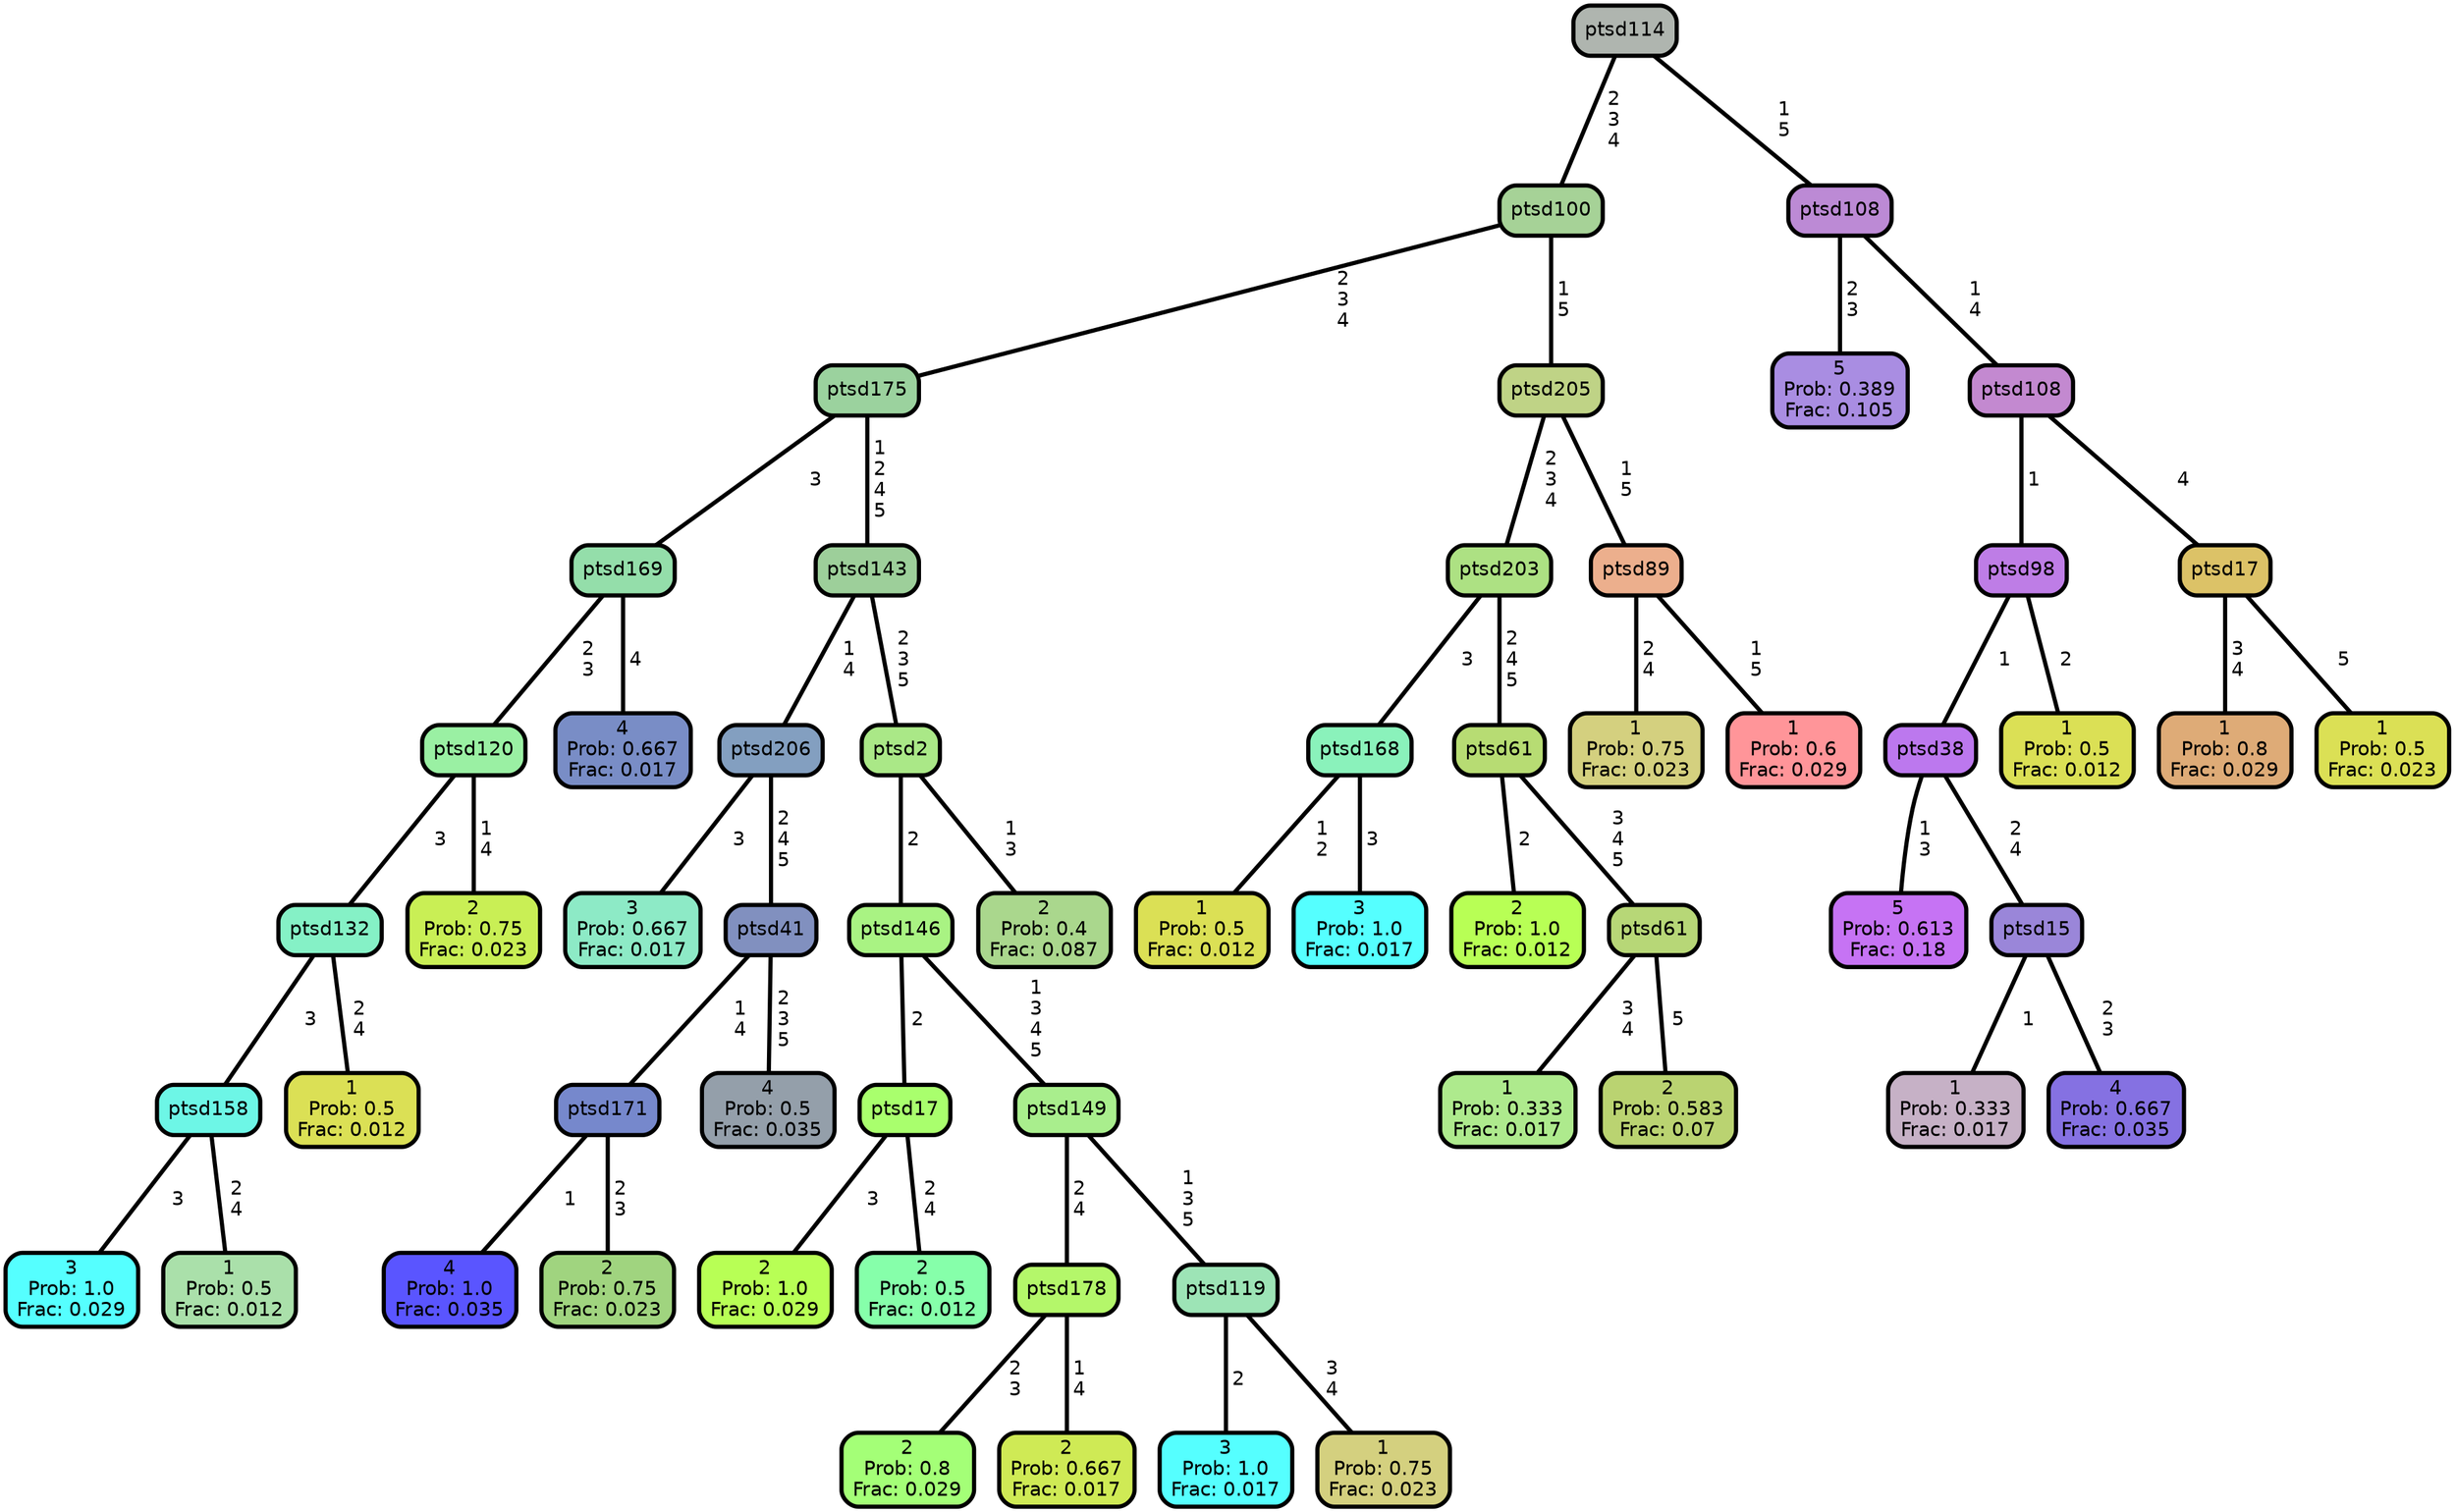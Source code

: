 graph Tree {
node [shape=box, style="filled, rounded",color="black",penwidth="3",fontcolor="black",                 fontname=helvetica] ;
graph [ranksep="0 equally", splines=straight,                 bgcolor=transparent, dpi=200] ;
edge [fontname=helvetica, color=black] ;
0 [label="3
Prob: 1.0
Frac: 0.029", fillcolor="#55ffff"] ;
1 [label="ptsd158", fillcolor="#6df6e6"] ;
2 [label="1
Prob: 0.5
Frac: 0.012", fillcolor="#aae0aa"] ;
3 [label="ptsd132", fillcolor="#85f1c6"] ;
4 [label="1
Prob: 0.5
Frac: 0.012", fillcolor="#dbe055"] ;
5 [label="ptsd120", fillcolor="#9af0a3"] ;
6 [label="2
Prob: 0.75
Frac: 0.023", fillcolor="#c9ef55"] ;
7 [label="ptsd169", fillcolor="#94deaa"] ;
8 [label="4
Prob: 0.667
Frac: 0.017", fillcolor="#798dc6"] ;
9 [label="ptsd175", fillcolor="#9bd29e"] ;
10 [label="3
Prob: 0.667
Frac: 0.017", fillcolor="#8deac6"] ;
11 [label="ptsd206", fillcolor="#839fc0"] ;
12 [label="4
Prob: 1.0
Frac: 0.035", fillcolor="#5a55ff"] ;
13 [label="ptsd171", fillcolor="#7688cc"] ;
14 [label="2
Prob: 0.75
Frac: 0.023", fillcolor="#a0d47f"] ;
15 [label="ptsd41", fillcolor="#8190bf"] ;
16 [label="4
Prob: 0.5
Frac: 0.035", fillcolor="#949faa"] ;
17 [label="ptsd143", fillcolor="#9dcf9a"] ;
18 [label="2
Prob: 1.0
Frac: 0.029", fillcolor="#b8ff55"] ;
19 [label="ptsd17", fillcolor="#a9ff6d"] ;
20 [label="2
Prob: 0.5
Frac: 0.012", fillcolor="#86ffaa"] ;
21 [label="ptsd146", fillcolor="#a9f383"] ;
22 [label="2
Prob: 0.8
Frac: 0.029", fillcolor="#a4ff77"] ;
23 [label="ptsd178", fillcolor="#b4f76a"] ;
24 [label="2
Prob: 0.667
Frac: 0.017", fillcolor="#cfea55"] ;
25 [label="ptsd149", fillcolor="#a9ee8d"] ;
26 [label="3
Prob: 1.0
Frac: 0.017", fillcolor="#55ffff"] ;
27 [label="ptsd119", fillcolor="#9de4b6"] ;
28 [label="1
Prob: 0.75
Frac: 0.023", fillcolor="#d4d07f"] ;
29 [label="ptsd2", fillcolor="#aae887"] ;
30 [label="2
Prob: 0.4
Frac: 0.087", fillcolor="#aad78d"] ;
31 [label="ptsd100", fillcolor="#a6d297"] ;
32 [label="1
Prob: 0.5
Frac: 0.012", fillcolor="#dbe055"] ;
33 [label="ptsd168", fillcolor="#8af2bb"] ;
34 [label="3
Prob: 1.0
Frac: 0.017", fillcolor="#55ffff"] ;
35 [label="ptsd203", fillcolor="#ade183"] ;
36 [label="2
Prob: 1.0
Frac: 0.012", fillcolor="#b8ff55"] ;
37 [label="ptsd61", fillcolor="#b7dc73"] ;
38 [label="1
Prob: 0.333
Frac: 0.017", fillcolor="#aeea8d"] ;
39 [label="ptsd61", fillcolor="#b7d777"] ;
40 [label="2
Prob: 0.583
Frac: 0.07", fillcolor="#bad371"] ;
41 [label="ptsd205", fillcolor="#bfd386"] ;
42 [label="1
Prob: 0.75
Frac: 0.023", fillcolor="#d4d07f"] ;
43 [label="ptsd89", fillcolor="#ecaf8d"] ;
44 [label="1
Prob: 0.6
Frac: 0.029", fillcolor="#ff9599"] ;
45 [label="ptsd114", fillcolor="#afb5af"] ;
46 [label="5
Prob: 0.389
Frac: 0.105", fillcolor="#a98de2"] ;
47 [label="ptsd108", fillcolor="#bc8ad5"] ;
48 [label="5
Prob: 0.613
Frac: 0.18", fillcolor="#c673f4"] ;
49 [label="ptsd38", fillcolor="#bc78ee"] ;
50 [label="1
Prob: 0.333
Frac: 0.017", fillcolor="#c6b1c6"] ;
51 [label="ptsd15", fillcolor="#9a86d9"] ;
52 [label="4
Prob: 0.667
Frac: 0.035", fillcolor="#8571e2"] ;
53 [label="ptsd98", fillcolor="#be7de6"] ;
54 [label="1
Prob: 0.5
Frac: 0.012", fillcolor="#dbe055"] ;
55 [label="ptsd108", fillcolor="#c389d0"] ;
56 [label="1
Prob: 0.8
Frac: 0.029", fillcolor="#deab77"] ;
57 [label="ptsd17", fillcolor="#dcc267"] ;
58 [label="1
Prob: 0.5
Frac: 0.023", fillcolor="#dbe055"] ;
1 -- 0 [label=" 3",penwidth=3] ;
1 -- 2 [label=" 2\n 4",penwidth=3] ;
3 -- 1 [label=" 3",penwidth=3] ;
3 -- 4 [label=" 2\n 4",penwidth=3] ;
5 -- 3 [label=" 3",penwidth=3] ;
5 -- 6 [label=" 1\n 4",penwidth=3] ;
7 -- 5 [label=" 2\n 3",penwidth=3] ;
7 -- 8 [label=" 4",penwidth=3] ;
9 -- 7 [label=" 3",penwidth=3] ;
9 -- 17 [label=" 1\n 2\n 4\n 5",penwidth=3] ;
11 -- 10 [label=" 3",penwidth=3] ;
11 -- 15 [label=" 2\n 4\n 5",penwidth=3] ;
13 -- 12 [label=" 1",penwidth=3] ;
13 -- 14 [label=" 2\n 3",penwidth=3] ;
15 -- 13 [label=" 1\n 4",penwidth=3] ;
15 -- 16 [label=" 2\n 3\n 5",penwidth=3] ;
17 -- 11 [label=" 1\n 4",penwidth=3] ;
17 -- 29 [label=" 2\n 3\n 5",penwidth=3] ;
19 -- 18 [label=" 3",penwidth=3] ;
19 -- 20 [label=" 2\n 4",penwidth=3] ;
21 -- 19 [label=" 2",penwidth=3] ;
21 -- 25 [label=" 1\n 3\n 4\n 5",penwidth=3] ;
23 -- 22 [label=" 2\n 3",penwidth=3] ;
23 -- 24 [label=" 1\n 4",penwidth=3] ;
25 -- 23 [label=" 2\n 4",penwidth=3] ;
25 -- 27 [label=" 1\n 3\n 5",penwidth=3] ;
27 -- 26 [label=" 2",penwidth=3] ;
27 -- 28 [label=" 3\n 4",penwidth=3] ;
29 -- 21 [label=" 2",penwidth=3] ;
29 -- 30 [label=" 1\n 3",penwidth=3] ;
31 -- 9 [label=" 2\n 3\n 4",penwidth=3] ;
31 -- 41 [label=" 1\n 5",penwidth=3] ;
33 -- 32 [label=" 1\n 2",penwidth=3] ;
33 -- 34 [label=" 3",penwidth=3] ;
35 -- 33 [label=" 3",penwidth=3] ;
35 -- 37 [label=" 2\n 4\n 5",penwidth=3] ;
37 -- 36 [label=" 2",penwidth=3] ;
37 -- 39 [label=" 3\n 4\n 5",penwidth=3] ;
39 -- 38 [label=" 3\n 4",penwidth=3] ;
39 -- 40 [label=" 5",penwidth=3] ;
41 -- 35 [label=" 2\n 3\n 4",penwidth=3] ;
41 -- 43 [label=" 1\n 5",penwidth=3] ;
43 -- 42 [label=" 2\n 4",penwidth=3] ;
43 -- 44 [label=" 1\n 5",penwidth=3] ;
45 -- 31 [label=" 2\n 3\n 4",penwidth=3] ;
45 -- 47 [label=" 1\n 5",penwidth=3] ;
47 -- 46 [label=" 2\n 3",penwidth=3] ;
47 -- 55 [label=" 1\n 4",penwidth=3] ;
49 -- 48 [label=" 1\n 3",penwidth=3] ;
49 -- 51 [label=" 2\n 4",penwidth=3] ;
51 -- 50 [label=" 1",penwidth=3] ;
51 -- 52 [label=" 2\n 3",penwidth=3] ;
53 -- 49 [label=" 1",penwidth=3] ;
53 -- 54 [label=" 2",penwidth=3] ;
55 -- 53 [label=" 1",penwidth=3] ;
55 -- 57 [label=" 4",penwidth=3] ;
57 -- 56 [label=" 3\n 4",penwidth=3] ;
57 -- 58 [label=" 5",penwidth=3] ;
{rank = same;}}